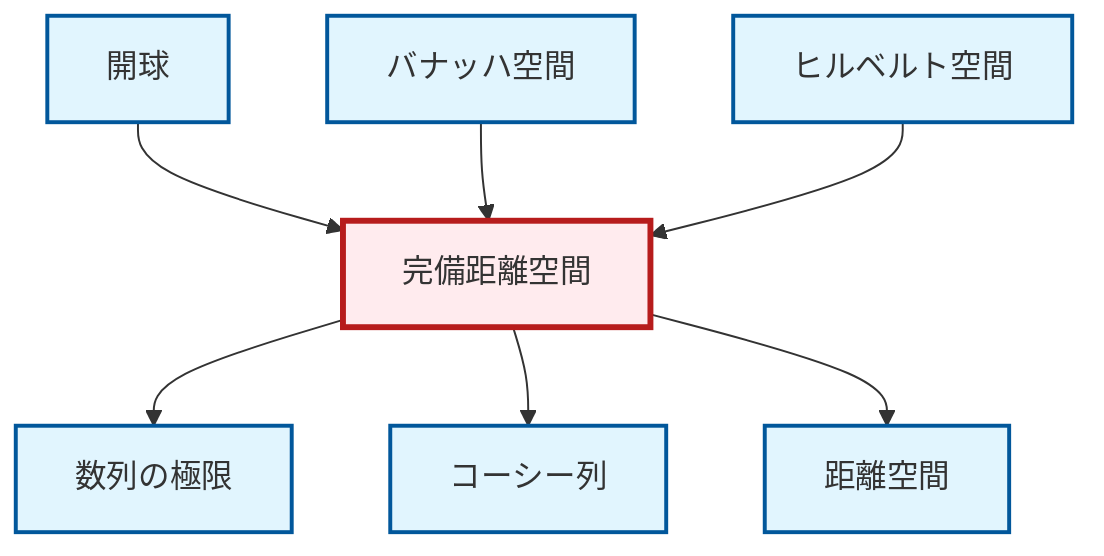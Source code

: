 graph TD
    classDef definition fill:#e1f5fe,stroke:#01579b,stroke-width:2px
    classDef theorem fill:#f3e5f5,stroke:#4a148c,stroke-width:2px
    classDef axiom fill:#fff3e0,stroke:#e65100,stroke-width:2px
    classDef example fill:#e8f5e9,stroke:#1b5e20,stroke-width:2px
    classDef current fill:#ffebee,stroke:#b71c1c,stroke-width:3px
    def-hilbert-space["ヒルベルト空間"]:::definition
    def-metric-space["距離空間"]:::definition
    def-limit["数列の極限"]:::definition
    def-cauchy-sequence["コーシー列"]:::definition
    def-open-ball["開球"]:::definition
    def-banach-space["バナッハ空間"]:::definition
    def-complete-metric-space["完備距離空間"]:::definition
    def-open-ball --> def-complete-metric-space
    def-banach-space --> def-complete-metric-space
    def-complete-metric-space --> def-limit
    def-hilbert-space --> def-complete-metric-space
    def-complete-metric-space --> def-cauchy-sequence
    def-complete-metric-space --> def-metric-space
    class def-complete-metric-space current